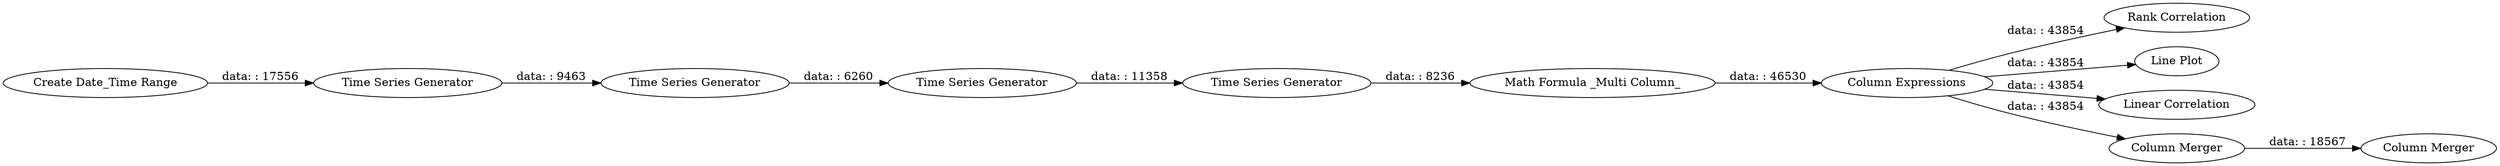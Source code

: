 digraph {
	"2081257095430818236_3" [label="Create Date_Time Range"]
	"2081257095430818236_9" [label="Time Series Generator"]
	"2081257095430818236_10" [label="Math Formula _Multi Column_"]
	"2081257095430818236_8" [label="Time Series Generator"]
	"2081257095430818236_12" [label="Time Series Generator"]
	"2081257095430818236_11" [label="Rank Correlation"]
	"2081257095430818236_7" [label="Column Expressions"]
	"2081257095430818236_6" [label="Line Plot"]
	"2081257095430818236_14" [label="Linear Correlation"]
	"2081257095430818236_13" [label="Time Series Generator"]
	"2081257095430818236_17" [label="Column Merger"]
	"2081257095430818236_16" [label="Column Merger"]
	"2081257095430818236_7" -> "2081257095430818236_11" [label="data: : 43854"]
	"2081257095430818236_3" -> "2081257095430818236_8" [label="data: : 17556"]
	"2081257095430818236_10" -> "2081257095430818236_7" [label="data: : 46530"]
	"2081257095430818236_12" -> "2081257095430818236_13" [label="data: : 11358"]
	"2081257095430818236_7" -> "2081257095430818236_16" [label="data: : 43854"]
	"2081257095430818236_13" -> "2081257095430818236_10" [label="data: : 8236"]
	"2081257095430818236_9" -> "2081257095430818236_12" [label="data: : 6260"]
	"2081257095430818236_16" -> "2081257095430818236_17" [label="data: : 18567"]
	"2081257095430818236_7" -> "2081257095430818236_14" [label="data: : 43854"]
	"2081257095430818236_7" -> "2081257095430818236_6" [label="data: : 43854"]
	"2081257095430818236_8" -> "2081257095430818236_9" [label="data: : 9463"]
	rankdir=LR
}
